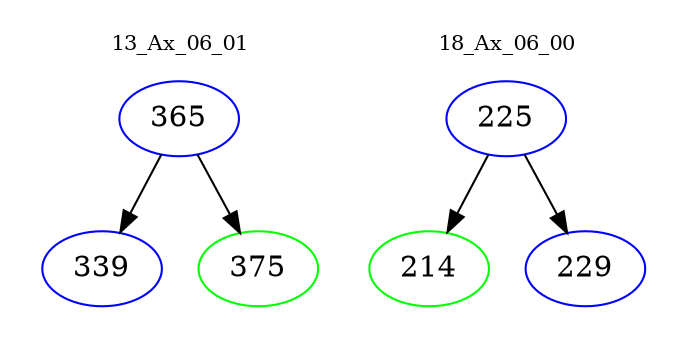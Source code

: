 digraph{
subgraph cluster_0 {
color = white
label = "13_Ax_06_01";
fontsize=10;
T0_365 [label="365", color="blue"]
T0_365 -> T0_339 [color="black"]
T0_339 [label="339", color="blue"]
T0_365 -> T0_375 [color="black"]
T0_375 [label="375", color="green"]
}
subgraph cluster_1 {
color = white
label = "18_Ax_06_00";
fontsize=10;
T1_225 [label="225", color="blue"]
T1_225 -> T1_214 [color="black"]
T1_214 [label="214", color="green"]
T1_225 -> T1_229 [color="black"]
T1_229 [label="229", color="blue"]
}
}
